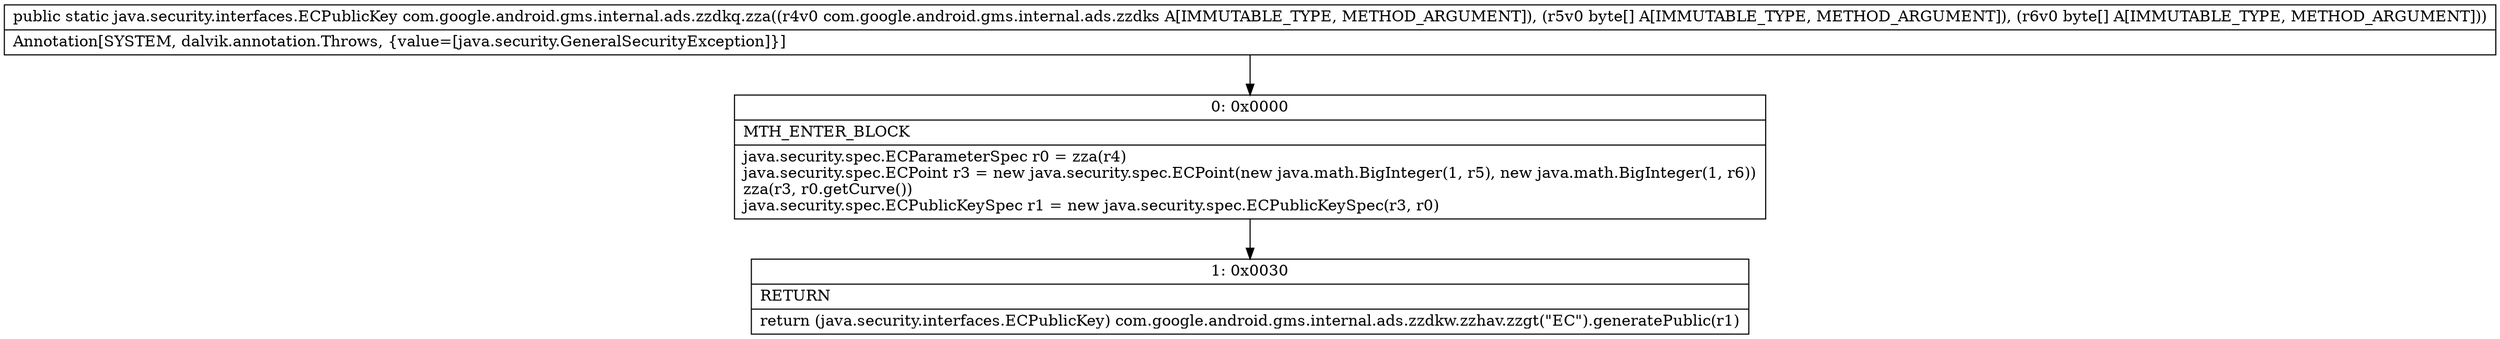 digraph "CFG forcom.google.android.gms.internal.ads.zzdkq.zza(Lcom\/google\/android\/gms\/internal\/ads\/zzdks;[B[B)Ljava\/security\/interfaces\/ECPublicKey;" {
Node_0 [shape=record,label="{0\:\ 0x0000|MTH_ENTER_BLOCK\l|java.security.spec.ECParameterSpec r0 = zza(r4)\ljava.security.spec.ECPoint r3 = new java.security.spec.ECPoint(new java.math.BigInteger(1, r5), new java.math.BigInteger(1, r6))\lzza(r3, r0.getCurve())\ljava.security.spec.ECPublicKeySpec r1 = new java.security.spec.ECPublicKeySpec(r3, r0)\l}"];
Node_1 [shape=record,label="{1\:\ 0x0030|RETURN\l|return (java.security.interfaces.ECPublicKey) com.google.android.gms.internal.ads.zzdkw.zzhav.zzgt(\"EC\").generatePublic(r1)\l}"];
MethodNode[shape=record,label="{public static java.security.interfaces.ECPublicKey com.google.android.gms.internal.ads.zzdkq.zza((r4v0 com.google.android.gms.internal.ads.zzdks A[IMMUTABLE_TYPE, METHOD_ARGUMENT]), (r5v0 byte[] A[IMMUTABLE_TYPE, METHOD_ARGUMENT]), (r6v0 byte[] A[IMMUTABLE_TYPE, METHOD_ARGUMENT]))  | Annotation[SYSTEM, dalvik.annotation.Throws, \{value=[java.security.GeneralSecurityException]\}]\l}"];
MethodNode -> Node_0;
Node_0 -> Node_1;
}

